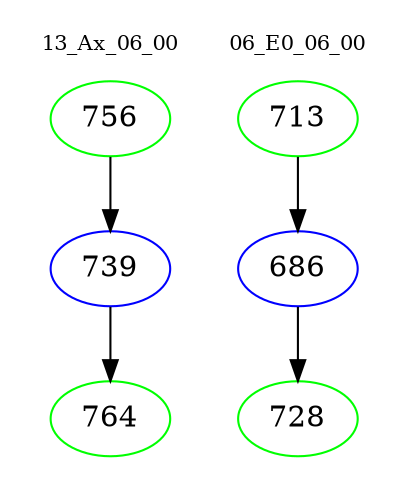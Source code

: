 digraph{
subgraph cluster_0 {
color = white
label = "13_Ax_06_00";
fontsize=10;
T0_756 [label="756", color="green"]
T0_756 -> T0_739 [color="black"]
T0_739 [label="739", color="blue"]
T0_739 -> T0_764 [color="black"]
T0_764 [label="764", color="green"]
}
subgraph cluster_1 {
color = white
label = "06_E0_06_00";
fontsize=10;
T1_713 [label="713", color="green"]
T1_713 -> T1_686 [color="black"]
T1_686 [label="686", color="blue"]
T1_686 -> T1_728 [color="black"]
T1_728 [label="728", color="green"]
}
}
